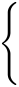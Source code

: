 <?xml version="1.0"?>
<!DOCTYPE ipe SYSTEM "ipe.dtd">
<ipe version="70212" creator="svgtoipe 20191210">
<ipestyle>
<layout paper="11 32" frame="11 32" origin="0 0" crop="no"/>
<opacity name="10%" value="0.10"/>
<opacity name="20%" value="0.20"/>
<opacity name="30%" value="0.30"/>
<opacity name="40%" value="0.40"/>
<opacity name="50%" value="0.50"/>
<opacity name="60%" value="0.60"/>
<opacity name="70%" value="0.70"/>
<opacity name="80%" value="0.80"/>
<opacity name="90%" value="0.90"/>
<pathstyle cap="0" join="0" fillrule="wind"/>
</ipestyle>
<page>
<group matrix="1 0 0 -1 0 32">
<group>
<group>
<group   matrix="1 0 0 1 1.84791 2.10258">
<group>
<path fill="0 0 0">
4.5 18.2188 m
4.5 17.1094 3.73438 15.4375 2 14.5469 c
3.07812 13.9688 4.35938 12.8125 4.48438 10.9531 c
4.5 10.8906 l
4.5 3.98438 l
4.5 3.15625 4.5 2.98438 4.57812 2.60938 c
4.75 1.79688 5.23438 0.8125 6.5 0.0625 c
6.57812 0.015625 6.59375 0.015625 6.59375 -0.171875 c
6.59375 -0.390625 6.57812 -0.40625 6.35938 -0.40625 c
6.1875 -0.40625 6.15625 -0.40625 5.89062 -0.234375 c
3.65625 1.03125 3.53125 2.875 3.53125 3.23438 c
3.53125 10.3125 l
3.53125 11.0312 3.53125 11.8438 3.01562 12.7656 c
2.54688 13.5781 2.01562 13.9844 1.57812 14.2812 c
1.45312 14.3594 1.4375 14.375 1.4375 14.5469 c
1.4375 14.7188 1.45312 14.7344 1.53125 14.7812 c
2.375 15.3438 3.28125 16.2344 3.5 17.8594 c
3.53125 18.0781 3.53125 18.0938 3.53125 18.2188 c
3.53125 25.875 l
3.53125 26.6719 4.03125 28.3438 5.95312 29.375 c
6.1875 29.5 6.20312 29.5 6.35938 29.5 c
6.57812 29.5 6.59375 29.4844 6.59375 29.2656 c
6.59375 29.0938 6.57812 29.0781 6.54688 29.0625 c
6.10938 28.7969 4.8125 28 4.53125 26.2656 c
4.5 26.0156 4.5 25.9844 4.5 25.8594 c
h
</path>
</group>
</group>
</group>
</group>
</group>
</page>
</ipe>
